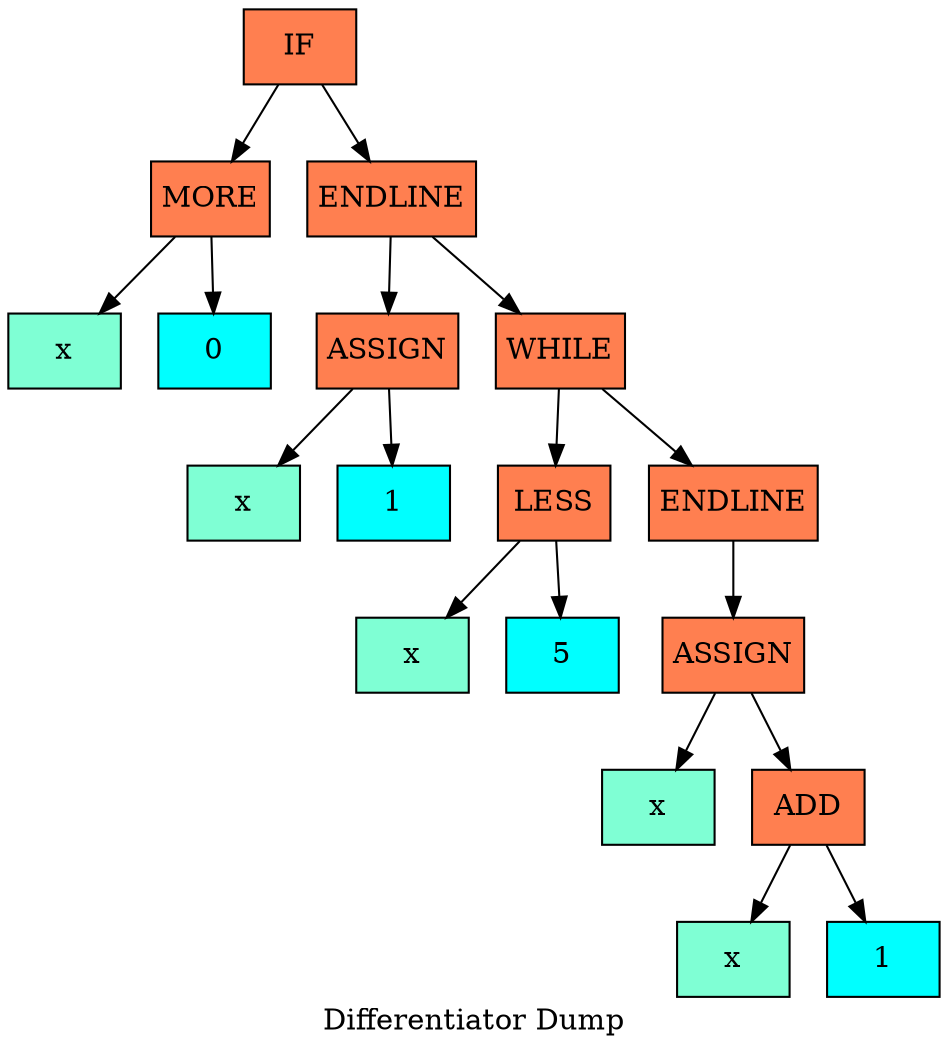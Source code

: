   digraph tree  {
  node[   shape     = "Mrecord",  style     = "filled",  fillcolor = "aqua",  fontcolor = "#000000",  margin    = "0.075"];
  rankdir   = "TB";

  label     = "Differentiator Dump";
"node0" [shape = "record", label = "{IF}", fillcolor = "coral"]
"node1" [shape = "record", label = "{MORE}", fillcolor = "coral"]
"node2" [shape = "record", label = "{x}", fillcolor = "aquamarine"]
"node1" -> "node2"
"node3" [shape = "record", label = "{0}", fillcolor = "aqua"]
"node1" -> "node3"
"node0" -> "node1"
"node4" [shape = "record", label = "{ENDLINE}", fillcolor = "coral"]
"node5" [shape = "record", label = "{ASSIGN}", fillcolor = "coral"]
"node6" [shape = "record", label = "{x}", fillcolor = "aquamarine"]
"node5" -> "node6"
"node7" [shape = "record", label = "{1}", fillcolor = "aqua"]
"node5" -> "node7"
"node4" -> "node5"
"node8" [shape = "record", label = "{WHILE}", fillcolor = "coral"]
"node9" [shape = "record", label = "{LESS}", fillcolor = "coral"]
"node10" [shape = "record", label = "{x}", fillcolor = "aquamarine"]
"node9" -> "node10"
"node11" [shape = "record", label = "{5}", fillcolor = "aqua"]
"node9" -> "node11"
"node8" -> "node9"
"node12" [shape = "record", label = "{ENDLINE}", fillcolor = "coral"]
"node13" [shape = "record", label = "{ASSIGN}", fillcolor = "coral"]
"node14" [shape = "record", label = "{x}", fillcolor = "aquamarine"]
"node13" -> "node14"
"node15" [shape = "record", label = "{ADD}", fillcolor = "coral"]
"node16" [shape = "record", label = "{x}", fillcolor = "aquamarine"]
"node15" -> "node16"
"node17" [shape = "record", label = "{1}", fillcolor = "aqua"]
"node15" -> "node17"
"node13" -> "node15"
"node12" -> "node13"
"node8" -> "node12"
"node4" -> "node8"
"node0" -> "node4"
  }
